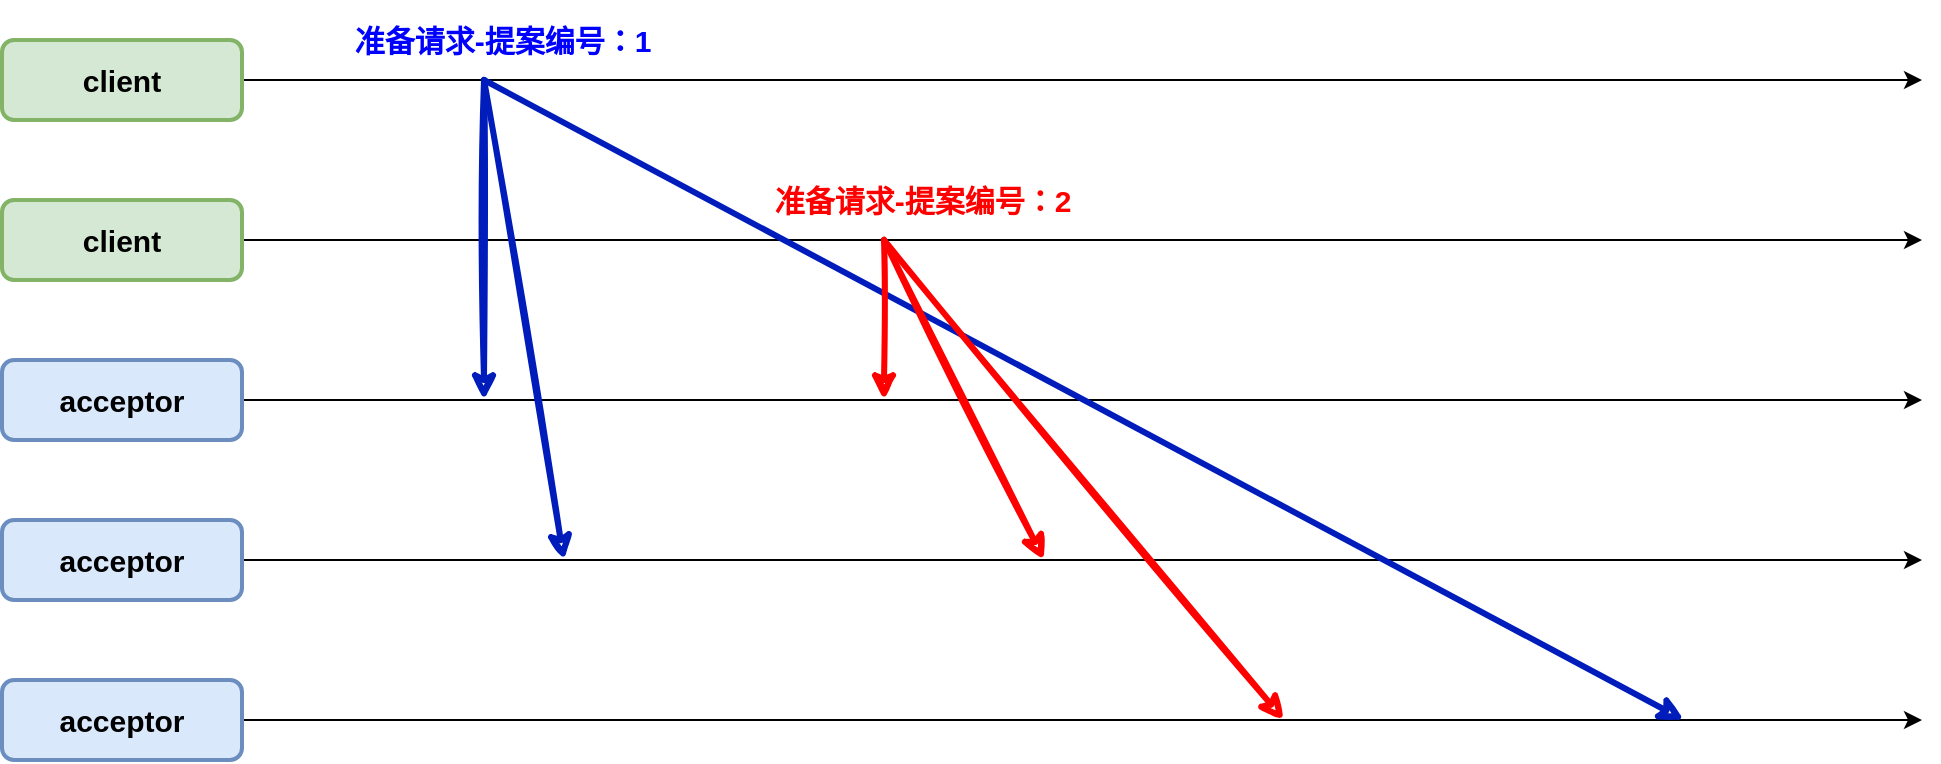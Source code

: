 <mxfile version="20.6.0" type="github">
  <diagram id="27dsswfi7owa3B7K1qoY" name="第 1 页">
    <mxGraphModel dx="2282" dy="822" grid="1" gridSize="10" guides="1" tooltips="1" connect="1" arrows="1" fold="1" page="1" pageScale="1" pageWidth="827" pageHeight="1169" math="0" shadow="0">
      <root>
        <mxCell id="0" />
        <mxCell id="1" parent="0" />
        <mxCell id="TPTUtuKNAYU8BtjrPK0Z-13" style="edgeStyle=orthogonalEdgeStyle;rounded=0;orthogonalLoop=1;jettySize=auto;html=1;fontSize=15;" edge="1" parent="1" source="TPTUtuKNAYU8BtjrPK0Z-3">
          <mxGeometry relative="1" as="geometry">
            <mxPoint x="960" y="180" as="targetPoint" />
          </mxGeometry>
        </mxCell>
        <mxCell id="TPTUtuKNAYU8BtjrPK0Z-3" value="client" style="rounded=1;whiteSpace=wrap;html=1;strokeWidth=2;fillWeight=4;hachureGap=8;hachureAngle=45;fillColor=#d5e8d4;sketch=0;strokeColor=#82b366;fontSize=15;fontStyle=1" vertex="1" parent="1">
          <mxGeometry y="160" width="120" height="40" as="geometry" />
        </mxCell>
        <mxCell id="TPTUtuKNAYU8BtjrPK0Z-14" style="edgeStyle=orthogonalEdgeStyle;rounded=0;orthogonalLoop=1;jettySize=auto;html=1;fontSize=15;" edge="1" parent="1" source="TPTUtuKNAYU8BtjrPK0Z-7">
          <mxGeometry relative="1" as="geometry">
            <mxPoint x="960" y="260" as="targetPoint" />
          </mxGeometry>
        </mxCell>
        <mxCell id="TPTUtuKNAYU8BtjrPK0Z-7" value="client" style="rounded=1;whiteSpace=wrap;html=1;strokeWidth=2;fillWeight=4;hachureGap=8;hachureAngle=45;fillColor=#d5e8d4;sketch=0;strokeColor=#82b366;fontSize=15;fontStyle=1" vertex="1" parent="1">
          <mxGeometry y="240" width="120" height="40" as="geometry" />
        </mxCell>
        <mxCell id="TPTUtuKNAYU8BtjrPK0Z-15" style="edgeStyle=orthogonalEdgeStyle;rounded=0;orthogonalLoop=1;jettySize=auto;html=1;fontSize=15;" edge="1" parent="1" source="TPTUtuKNAYU8BtjrPK0Z-8">
          <mxGeometry relative="1" as="geometry">
            <mxPoint x="960" y="340" as="targetPoint" />
          </mxGeometry>
        </mxCell>
        <mxCell id="TPTUtuKNAYU8BtjrPK0Z-8" value="acceptor" style="rounded=1;whiteSpace=wrap;html=1;strokeWidth=2;fillWeight=4;hachureGap=8;hachureAngle=45;fillColor=#dae8fc;sketch=0;strokeColor=#6c8ebf;fontSize=15;fontStyle=1" vertex="1" parent="1">
          <mxGeometry y="320" width="120" height="40" as="geometry" />
        </mxCell>
        <mxCell id="TPTUtuKNAYU8BtjrPK0Z-17" style="edgeStyle=orthogonalEdgeStyle;rounded=0;orthogonalLoop=1;jettySize=auto;html=1;fontSize=15;" edge="1" parent="1" source="TPTUtuKNAYU8BtjrPK0Z-10">
          <mxGeometry relative="1" as="geometry">
            <mxPoint x="960" y="420" as="targetPoint" />
          </mxGeometry>
        </mxCell>
        <mxCell id="TPTUtuKNAYU8BtjrPK0Z-10" value="acceptor" style="rounded=1;whiteSpace=wrap;html=1;strokeWidth=2;fillWeight=4;hachureGap=8;hachureAngle=45;fillColor=#dae8fc;sketch=0;strokeColor=#6c8ebf;fontSize=15;fontStyle=1" vertex="1" parent="1">
          <mxGeometry y="400" width="120" height="40" as="geometry" />
        </mxCell>
        <mxCell id="TPTUtuKNAYU8BtjrPK0Z-18" style="edgeStyle=orthogonalEdgeStyle;rounded=0;orthogonalLoop=1;jettySize=auto;html=1;fontSize=15;" edge="1" parent="1" source="TPTUtuKNAYU8BtjrPK0Z-11">
          <mxGeometry relative="1" as="geometry">
            <mxPoint x="960" y="500" as="targetPoint" />
          </mxGeometry>
        </mxCell>
        <mxCell id="TPTUtuKNAYU8BtjrPK0Z-11" value="acceptor" style="rounded=1;whiteSpace=wrap;html=1;strokeWidth=2;fillWeight=4;hachureGap=8;hachureAngle=45;fillColor=#dae8fc;sketch=0;strokeColor=#6c8ebf;fontSize=15;fontStyle=1" vertex="1" parent="1">
          <mxGeometry y="480" width="120" height="40" as="geometry" />
        </mxCell>
        <mxCell id="TPTUtuKNAYU8BtjrPK0Z-16" value="" style="endArrow=classic;html=1;rounded=0;fontSize=15;strokeWidth=3;sketch=1;shadow=0;fillColor=#0050ef;strokeColor=#001DBC;fontColor=#0000FF;" edge="1" parent="1">
          <mxGeometry width="50" height="50" relative="1" as="geometry">
            <mxPoint x="241" y="180" as="sourcePoint" />
            <mxPoint x="241" y="340" as="targetPoint" />
          </mxGeometry>
        </mxCell>
        <mxCell id="TPTUtuKNAYU8BtjrPK0Z-20" value="" style="endArrow=classic;html=1;rounded=0;fontSize=15;strokeWidth=3;sketch=1;shadow=0;fillColor=#0050ef;strokeColor=#001DBC;" edge="1" parent="1">
          <mxGeometry width="50" height="50" relative="1" as="geometry">
            <mxPoint x="241" y="180" as="sourcePoint" />
            <mxPoint x="281" y="420" as="targetPoint" />
          </mxGeometry>
        </mxCell>
        <mxCell id="TPTUtuKNAYU8BtjrPK0Z-21" value="" style="endArrow=classic;html=1;rounded=0;fontSize=15;strokeWidth=3;sketch=1;shadow=0;fillColor=#0050ef;strokeColor=#001DBC;" edge="1" parent="1">
          <mxGeometry width="50" height="50" relative="1" as="geometry">
            <mxPoint x="241" y="180" as="sourcePoint" />
            <mxPoint x="841" y="500" as="targetPoint" />
          </mxGeometry>
        </mxCell>
        <mxCell id="TPTUtuKNAYU8BtjrPK0Z-22" value="" style="endArrow=classic;html=1;rounded=0;fontSize=15;fillColor=#f8cecc;strokeColor=#FF0000;strokeWidth=3;sketch=1;" edge="1" parent="1">
          <mxGeometry width="50" height="50" relative="1" as="geometry">
            <mxPoint x="441" y="260" as="sourcePoint" />
            <mxPoint x="441" y="340" as="targetPoint" />
          </mxGeometry>
        </mxCell>
        <mxCell id="TPTUtuKNAYU8BtjrPK0Z-23" value="" style="endArrow=classic;html=1;rounded=0;fontSize=15;fillColor=#f8cecc;strokeColor=#FF0000;strokeWidth=3;sketch=1;" edge="1" parent="1">
          <mxGeometry width="50" height="50" relative="1" as="geometry">
            <mxPoint x="441" y="260" as="sourcePoint" />
            <mxPoint x="521" y="420" as="targetPoint" />
          </mxGeometry>
        </mxCell>
        <mxCell id="TPTUtuKNAYU8BtjrPK0Z-24" value="" style="endArrow=classic;html=1;rounded=0;fontSize=15;fillColor=#f8cecc;strokeColor=#FF0000;strokeWidth=3;sketch=1;" edge="1" parent="1">
          <mxGeometry width="50" height="50" relative="1" as="geometry">
            <mxPoint x="441" y="260" as="sourcePoint" />
            <mxPoint x="641" y="500" as="targetPoint" />
          </mxGeometry>
        </mxCell>
        <mxCell id="TPTUtuKNAYU8BtjrPK0Z-28" value="准备请求-提案编号：1" style="text;strokeColor=none;fillColor=none;html=1;fontSize=15;fontStyle=1;verticalAlign=middle;align=center;sketch=0;fontColor=#0000FF;" vertex="1" parent="1">
          <mxGeometry x="200" y="140" width="100" height="40" as="geometry" />
        </mxCell>
        <mxCell id="TPTUtuKNAYU8BtjrPK0Z-29" value="准备请求-提案编号：2" style="text;strokeColor=none;fillColor=none;html=1;fontSize=15;fontStyle=1;verticalAlign=middle;align=center;sketch=0;fontColor=#FF0000;" vertex="1" parent="1">
          <mxGeometry x="410" y="220" width="100" height="40" as="geometry" />
        </mxCell>
      </root>
    </mxGraphModel>
  </diagram>
</mxfile>
